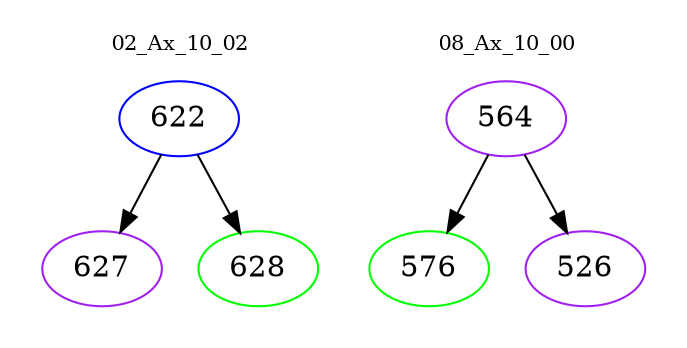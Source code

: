 digraph{
subgraph cluster_0 {
color = white
label = "02_Ax_10_02";
fontsize=10;
T0_622 [label="622", color="blue"]
T0_622 -> T0_627 [color="black"]
T0_627 [label="627", color="purple"]
T0_622 -> T0_628 [color="black"]
T0_628 [label="628", color="green"]
}
subgraph cluster_1 {
color = white
label = "08_Ax_10_00";
fontsize=10;
T1_564 [label="564", color="purple"]
T1_564 -> T1_576 [color="black"]
T1_576 [label="576", color="green"]
T1_564 -> T1_526 [color="black"]
T1_526 [label="526", color="purple"]
}
}
